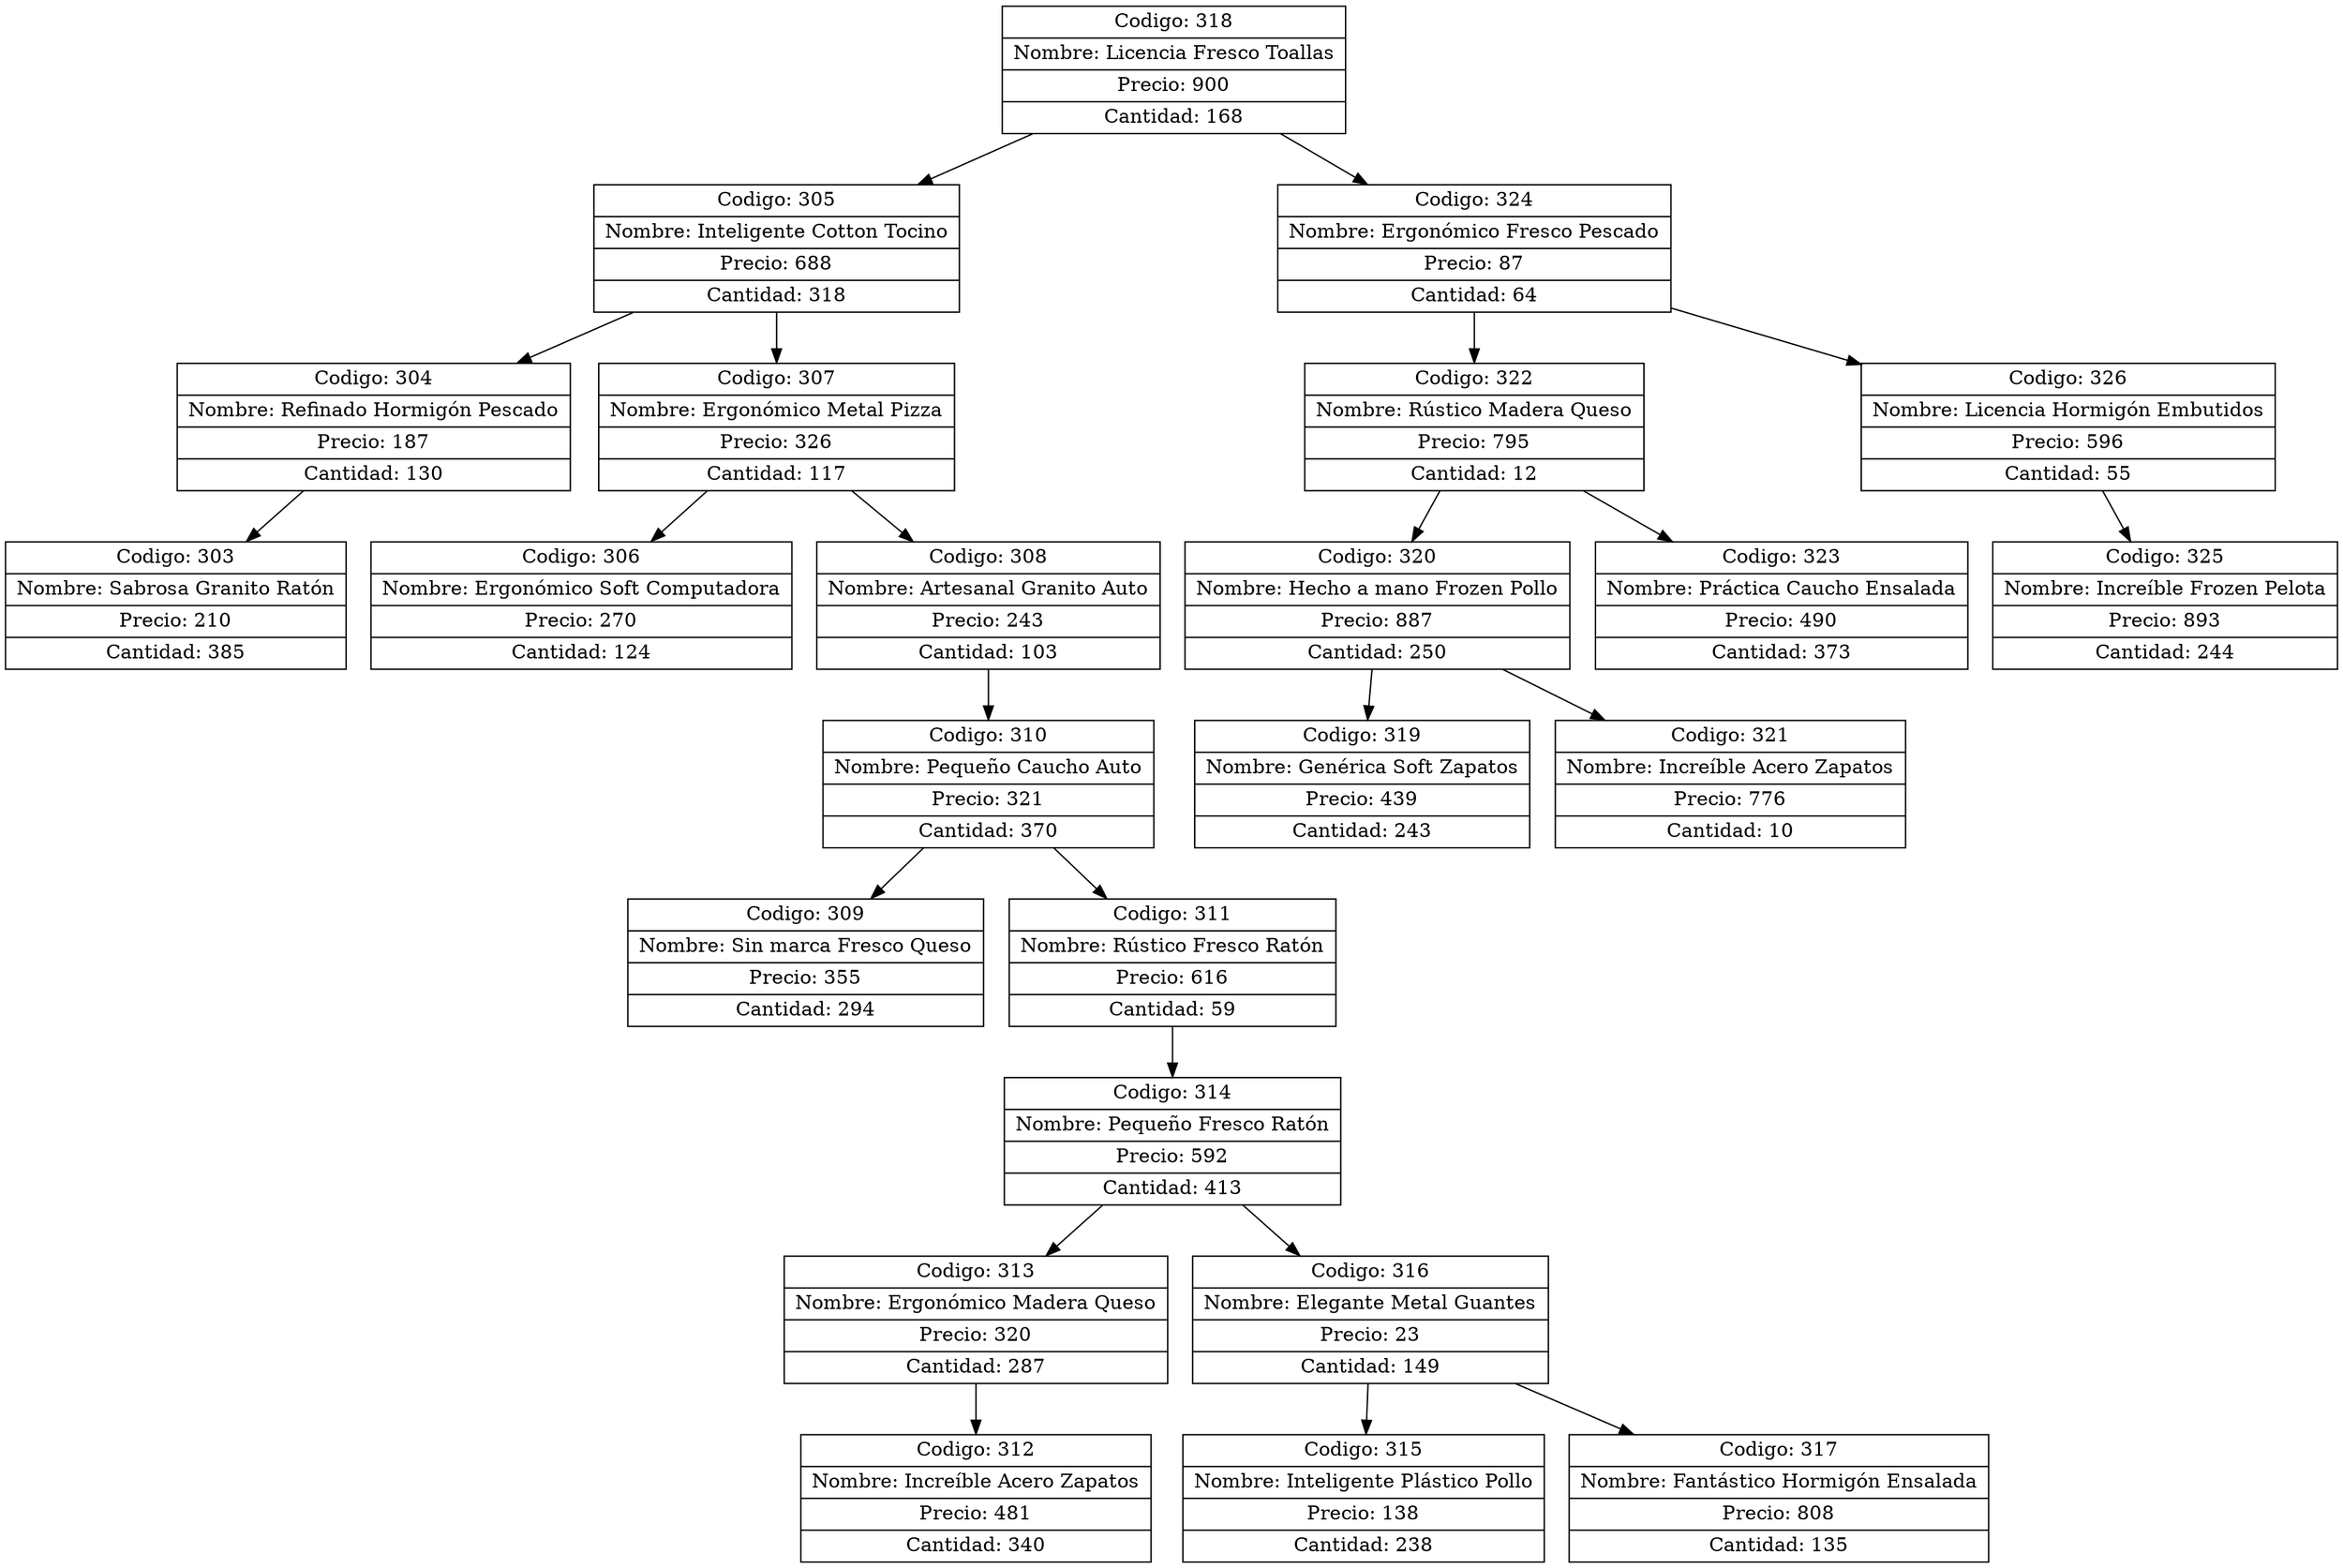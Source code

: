 digraph G{
node[shape="box" shape="record"]
nodo318[label="{ Codigo: 318 | Nombre: Licencia Fresco Toallas | Precio: 900 | Cantidad: 168}"];
nodo305[label="{ Codigo: 305 | Nombre: Inteligente Cotton Tocino | Precio: 688 | Cantidad: 318}"];
nodo304[label="{ Codigo: 304 | Nombre: Refinado Hormigón Pescado | Precio: 187 | Cantidad: 130}"];
nodo303[label="{ Codigo: 303 | Nombre: Sabrosa Granito Ratón | Precio: 210 | Cantidad: 385}"];
nodo304->nodo303;
nodo305->nodo304;
nodo307[label="{ Codigo: 307 | Nombre: Ergonómico Metal Pizza | Precio: 326 | Cantidad: 117}"];
nodo306[label="{ Codigo: 306 | Nombre: Ergonómico Soft Computadora | Precio: 270 | Cantidad: 124}"];
nodo307->nodo306;
nodo308[label="{ Codigo: 308 | Nombre: Artesanal Granito Auto | Precio: 243 | Cantidad: 103}"];
nodo310[label="{ Codigo: 310 | Nombre: Pequeño Caucho Auto | Precio: 321 | Cantidad: 370}"];
nodo309[label="{ Codigo: 309 | Nombre: Sin marca Fresco Queso | Precio: 355 | Cantidad: 294}"];
nodo310->nodo309;
nodo311[label="{ Codigo: 311 | Nombre: Rústico Fresco Ratón | Precio: 616 | Cantidad: 59}"];
nodo314[label="{ Codigo: 314 | Nombre: Pequeño Fresco Ratón | Precio: 592 | Cantidad: 413}"];
nodo313[label="{ Codigo: 313 | Nombre: Ergonómico Madera Queso | Precio: 320 | Cantidad: 287}"];
nodo312[label="{ Codigo: 312 | Nombre: Increíble Acero Zapatos | Precio: 481 | Cantidad: 340}"];
nodo313->nodo312;
nodo314->nodo313;
nodo316[label="{ Codigo: 316 | Nombre: Elegante Metal Guantes | Precio: 23 | Cantidad: 149}"];
nodo315[label="{ Codigo: 315 | Nombre: Inteligente Plástico Pollo | Precio: 138 | Cantidad: 238}"];
nodo316->nodo315;
nodo317[label="{ Codigo: 317 | Nombre: Fantástico Hormigón Ensalada | Precio: 808 | Cantidad: 135}"];
nodo316->nodo317;
nodo314->nodo316;
nodo311->nodo314;
nodo310->nodo311;
nodo308->nodo310;
nodo307->nodo308;
nodo305->nodo307;
nodo318->nodo305;
nodo324[label="{ Codigo: 324 | Nombre: Ergonómico Fresco Pescado | Precio: 87 | Cantidad: 64}"];
nodo322[label="{ Codigo: 322 | Nombre: Rústico Madera Queso | Precio: 795 | Cantidad: 12}"];
nodo320[label="{ Codigo: 320 | Nombre: Hecho a mano Frozen Pollo | Precio: 887 | Cantidad: 250}"];
nodo319[label="{ Codigo: 319 | Nombre: Genérica Soft Zapatos | Precio: 439 | Cantidad: 243}"];
nodo320->nodo319;
nodo321[label="{ Codigo: 321 | Nombre: Increíble Acero Zapatos | Precio: 776 | Cantidad: 10}"];
nodo320->nodo321;
nodo322->nodo320;
nodo323[label="{ Codigo: 323 | Nombre: Práctica Caucho Ensalada | Precio: 490 | Cantidad: 373}"];
nodo322->nodo323;
nodo324->nodo322;
nodo326[label="{ Codigo: 326 | Nombre: Licencia Hormigón Embutidos | Precio: 596 | Cantidad: 55}"];
nodo325[label="{ Codigo: 325 | Nombre: Increíble Frozen Pelota | Precio: 893 | Cantidad: 244}"];
nodo326->nodo325;
nodo324->nodo326;
nodo318->nodo324;
}
